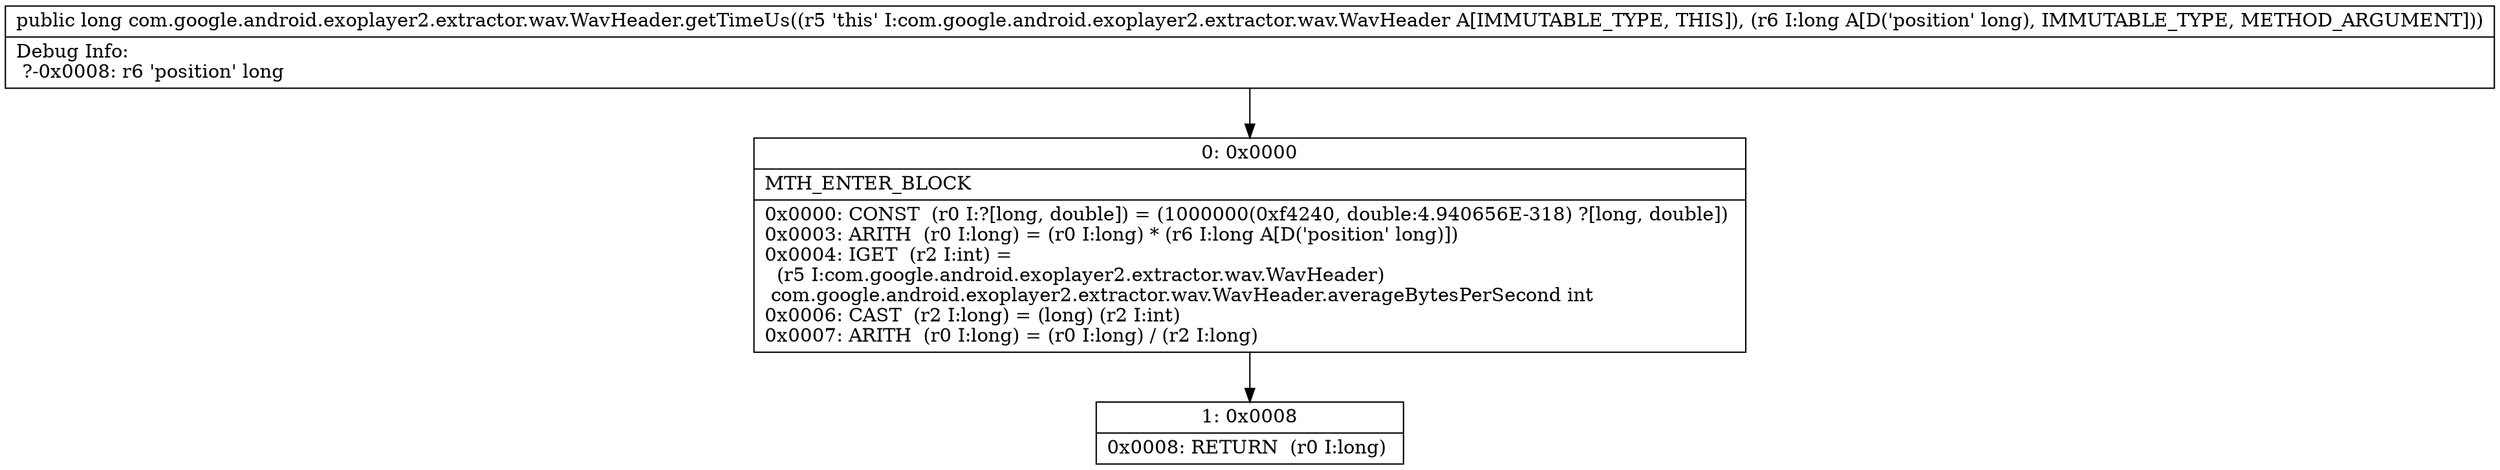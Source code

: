digraph "CFG forcom.google.android.exoplayer2.extractor.wav.WavHeader.getTimeUs(J)J" {
Node_0 [shape=record,label="{0\:\ 0x0000|MTH_ENTER_BLOCK\l|0x0000: CONST  (r0 I:?[long, double]) = (1000000(0xf4240, double:4.940656E\-318) ?[long, double]) \l0x0003: ARITH  (r0 I:long) = (r0 I:long) * (r6 I:long A[D('position' long)]) \l0x0004: IGET  (r2 I:int) = \l  (r5 I:com.google.android.exoplayer2.extractor.wav.WavHeader)\l com.google.android.exoplayer2.extractor.wav.WavHeader.averageBytesPerSecond int \l0x0006: CAST  (r2 I:long) = (long) (r2 I:int) \l0x0007: ARITH  (r0 I:long) = (r0 I:long) \/ (r2 I:long) \l}"];
Node_1 [shape=record,label="{1\:\ 0x0008|0x0008: RETURN  (r0 I:long) \l}"];
MethodNode[shape=record,label="{public long com.google.android.exoplayer2.extractor.wav.WavHeader.getTimeUs((r5 'this' I:com.google.android.exoplayer2.extractor.wav.WavHeader A[IMMUTABLE_TYPE, THIS]), (r6 I:long A[D('position' long), IMMUTABLE_TYPE, METHOD_ARGUMENT]))  | Debug Info:\l  ?\-0x0008: r6 'position' long\l}"];
MethodNode -> Node_0;
Node_0 -> Node_1;
}

